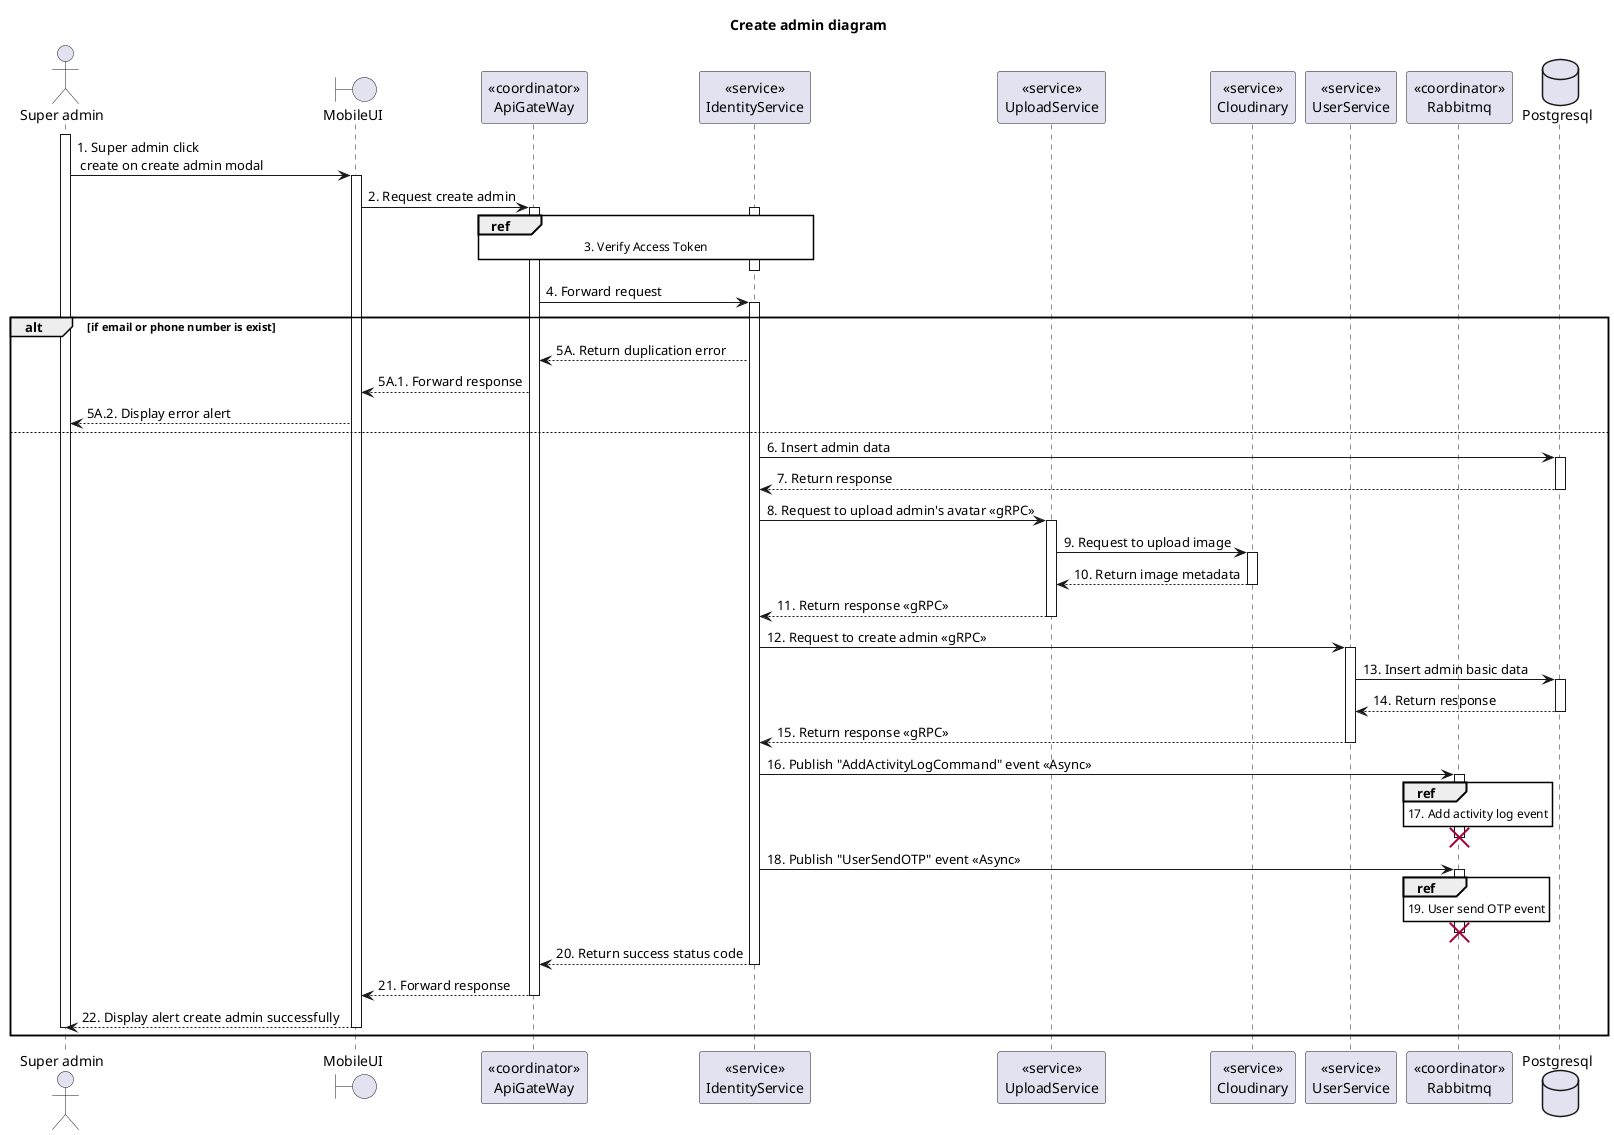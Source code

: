 @startuml Sequence
title "Create admin diagram"

<style>
  sequenceDiagram {
    reference {
      BackGroundColor white
    }
}
</style>

actor "Super admin" as SuperAdmin

activate SuperAdmin

boundary MobileUI
participant "<<coordinator>>\nApiGateWay" as ApiGateway
participant "<<service>>\nIdentityService" as IdentityService
participant "<<service>>\nUploadService" as UploadService
participant "<<service>>\nCloudinary" as Cloudinary
participant "<<service>>\nUserService" as UserService
participant "<<coordinator>>\nRabbitmq" as Rabbitmq
database Postgresql

SuperAdmin -> MobileUI ++: 1. Super admin click\n create on create admin modal
MobileUI -> ApiGateway ++: 2. Request create admin

activate IdentityService
ref over ApiGateway, IdentityService: 3. Verify Access Token
ApiGateway -[hidden]-> IdentityService
deactivate IdentityService

ApiGateway -> IdentityService ++: 4. Forward request
alt if email or phone number is exist
  ApiGateway <-- IdentityService: 5A. Return duplication error
  MobileUI <-- ApiGateway: 5A.1. Forward response
  SuperAdmin <-- MobileUI: 5A.2. Display error alert
else
  IdentityService -> Postgresql ++: 6. Insert admin data
  IdentityService <-- Postgresql --: 7. Return response

  IdentityService -> UploadService++: 8. Request to upload admin's avatar <<gRPC>>
  UploadService -> Cloudinary++: 9. Request to upload image
  UploadService <-- Cloudinary--: 10. Return image metadata
  IdentityService <-- UploadService--: 11. Return response <<gRPC>>

  IdentityService -> UserService++: 12. Request to create admin <<gRPC>>
  UserService -> Postgresql++: 13. Insert admin basic data
  UserService <-- Postgresql--: 14. Return response
  IdentityService <-- UserService--: 15. Return response <<gRPC>>

  IdentityService -> Rabbitmq: 16. Publish "AddActivityLogCommand" event <<Async>>
  activate Rabbitmq
  ref over Rabbitmq: 17. Add activity log event
  IdentityService -[hidden]-> Rabbitmq
  deactivate Rabbitmq
  destroy Rabbitmq

  IdentityService -> Rabbitmq: 18. Publish "UserSendOTP" event <<Async>>
  activate Rabbitmq
  ref over Rabbitmq: 19. User send OTP event
  IdentityService -[hidden]-> Rabbitmq
  deactivate Rabbitmq
  destroy Rabbitmq

  ApiGateway <-- IdentityService --: 20. Return success status code
  MobileUI <-- ApiGateway --: 21. Forward response
  SuperAdmin <-- MobileUI --: 22. Display alert create admin successfully
  deactivate SuperAdmin
end

@enduml
